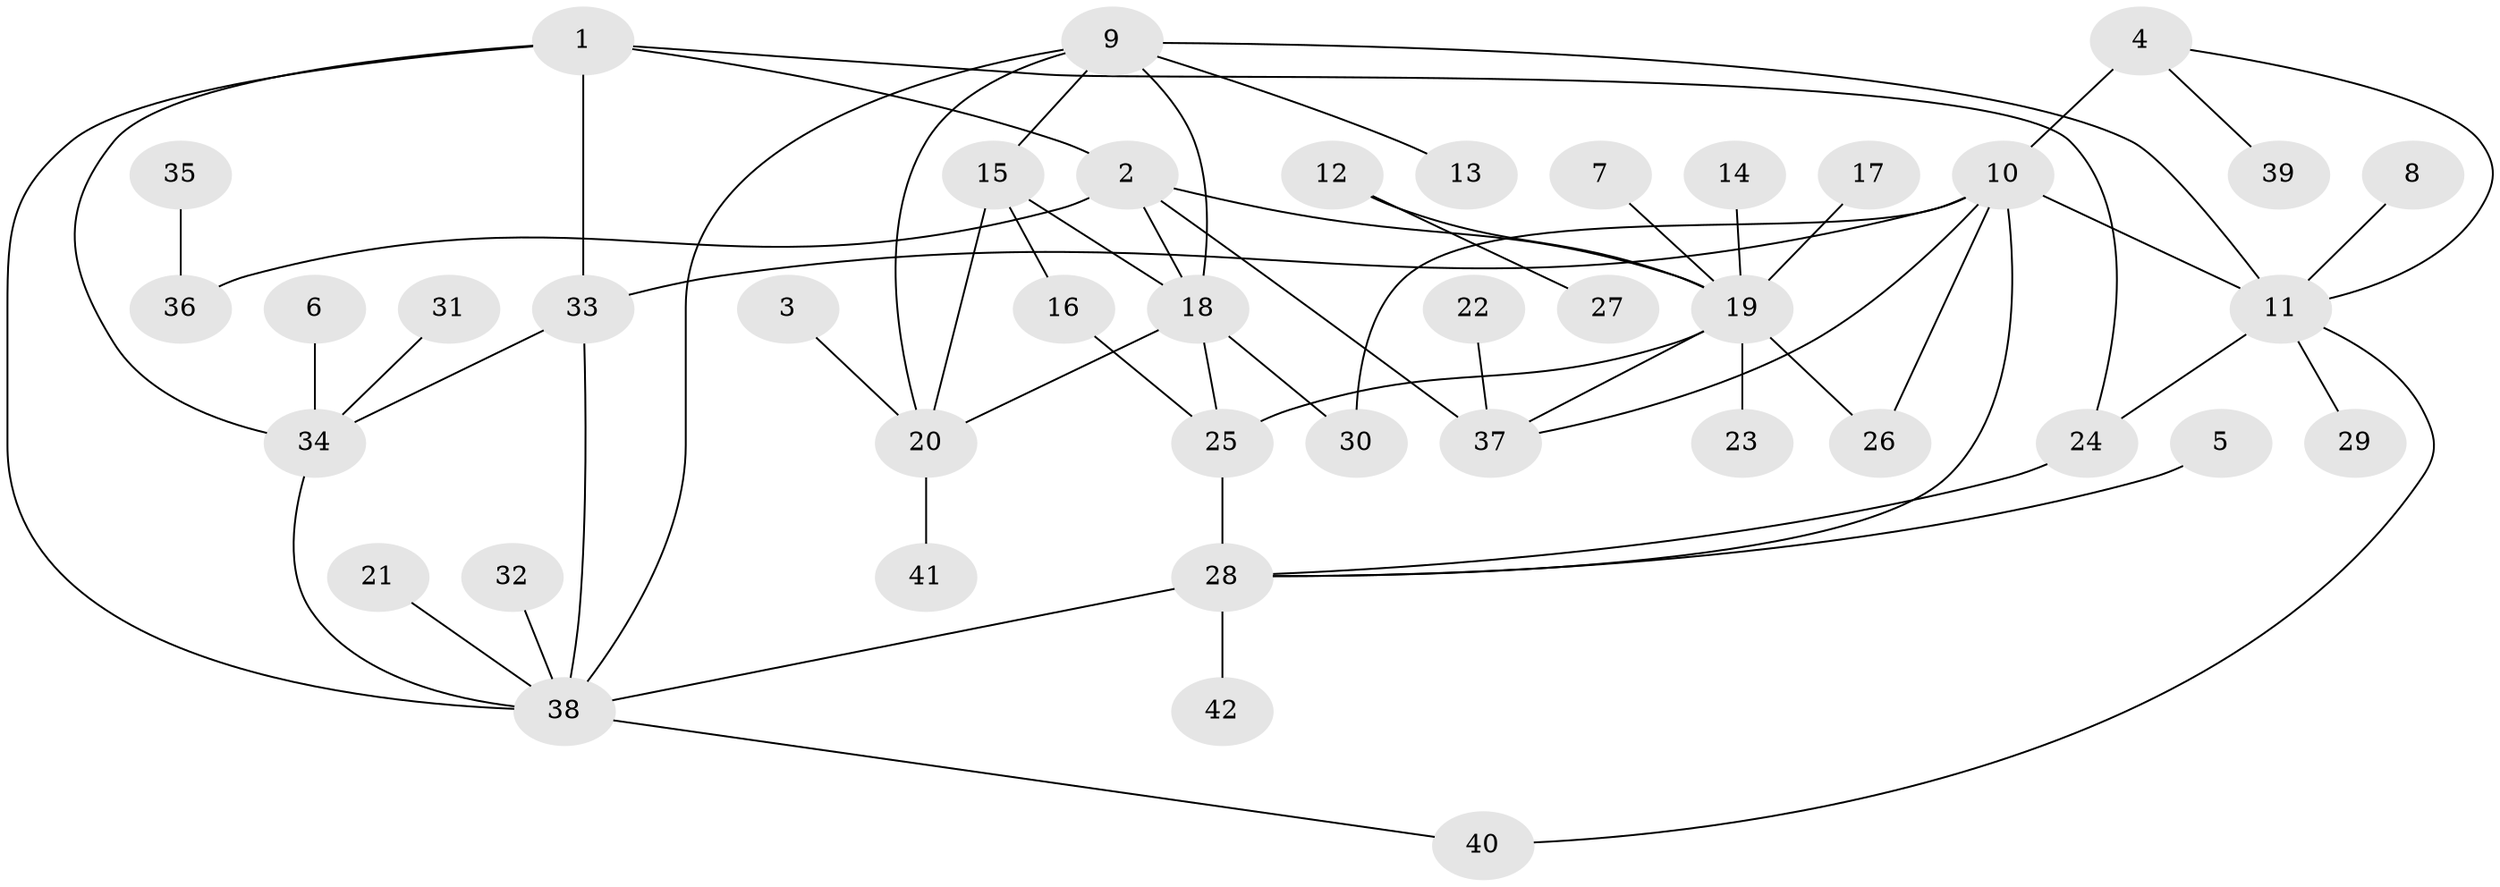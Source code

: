 // original degree distribution, {5: 0.04819277108433735, 6: 0.060240963855421686, 7: 0.060240963855421686, 4: 0.024096385542168676, 8: 0.024096385542168676, 12: 0.012048192771084338, 10: 0.012048192771084338, 2: 0.1927710843373494, 1: 0.5180722891566265, 3: 0.04819277108433735}
// Generated by graph-tools (version 1.1) at 2025/02/03/09/25 03:02:50]
// undirected, 42 vertices, 61 edges
graph export_dot {
graph [start="1"]
  node [color=gray90,style=filled];
  1;
  2;
  3;
  4;
  5;
  6;
  7;
  8;
  9;
  10;
  11;
  12;
  13;
  14;
  15;
  16;
  17;
  18;
  19;
  20;
  21;
  22;
  23;
  24;
  25;
  26;
  27;
  28;
  29;
  30;
  31;
  32;
  33;
  34;
  35;
  36;
  37;
  38;
  39;
  40;
  41;
  42;
  1 -- 2 [weight=1.0];
  1 -- 24 [weight=1.0];
  1 -- 33 [weight=1.0];
  1 -- 34 [weight=1.0];
  1 -- 38 [weight=1.0];
  2 -- 18 [weight=1.0];
  2 -- 19 [weight=2.0];
  2 -- 36 [weight=1.0];
  2 -- 37 [weight=2.0];
  3 -- 20 [weight=1.0];
  4 -- 10 [weight=2.0];
  4 -- 11 [weight=1.0];
  4 -- 39 [weight=1.0];
  5 -- 28 [weight=1.0];
  6 -- 34 [weight=1.0];
  7 -- 19 [weight=1.0];
  8 -- 11 [weight=1.0];
  9 -- 11 [weight=1.0];
  9 -- 13 [weight=1.0];
  9 -- 15 [weight=1.0];
  9 -- 18 [weight=1.0];
  9 -- 20 [weight=1.0];
  9 -- 38 [weight=1.0];
  10 -- 11 [weight=2.0];
  10 -- 26 [weight=1.0];
  10 -- 28 [weight=1.0];
  10 -- 30 [weight=1.0];
  10 -- 33 [weight=1.0];
  10 -- 37 [weight=1.0];
  11 -- 24 [weight=1.0];
  11 -- 29 [weight=1.0];
  11 -- 40 [weight=1.0];
  12 -- 19 [weight=1.0];
  12 -- 27 [weight=1.0];
  14 -- 19 [weight=1.0];
  15 -- 16 [weight=1.0];
  15 -- 18 [weight=1.0];
  15 -- 20 [weight=1.0];
  16 -- 25 [weight=1.0];
  17 -- 19 [weight=1.0];
  18 -- 20 [weight=1.0];
  18 -- 25 [weight=1.0];
  18 -- 30 [weight=1.0];
  19 -- 23 [weight=1.0];
  19 -- 25 [weight=1.0];
  19 -- 26 [weight=1.0];
  19 -- 37 [weight=1.0];
  20 -- 41 [weight=1.0];
  21 -- 38 [weight=1.0];
  22 -- 37 [weight=1.0];
  24 -- 28 [weight=1.0];
  25 -- 28 [weight=3.0];
  28 -- 38 [weight=1.0];
  28 -- 42 [weight=1.0];
  31 -- 34 [weight=1.0];
  32 -- 38 [weight=1.0];
  33 -- 34 [weight=1.0];
  33 -- 38 [weight=1.0];
  34 -- 38 [weight=1.0];
  35 -- 36 [weight=1.0];
  38 -- 40 [weight=1.0];
}
